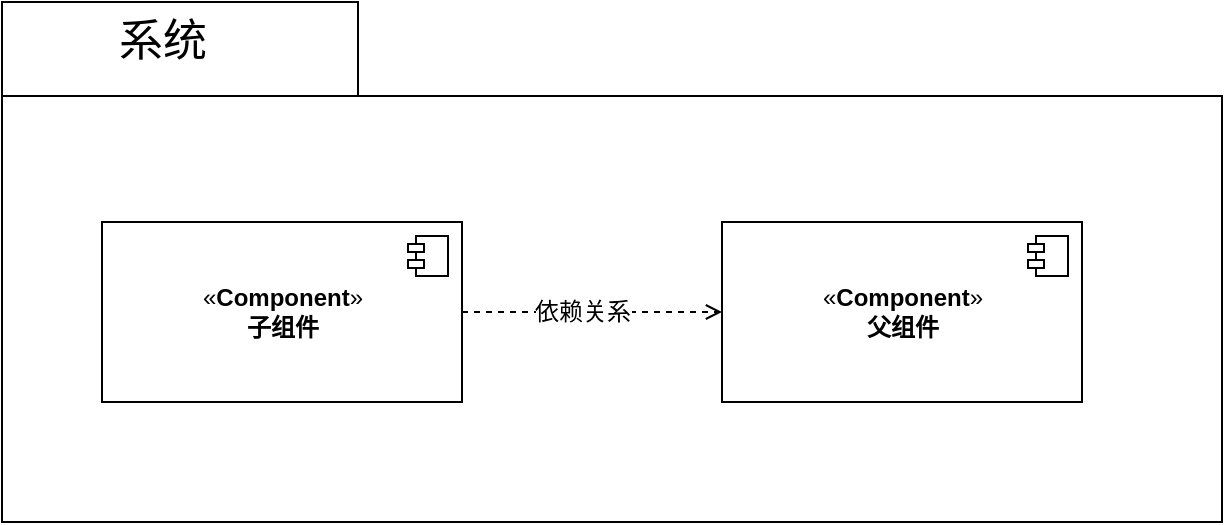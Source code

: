 <mxfile version="12.9.3" type="device"><diagram id="uY5je4SHgY1CSHvk4_CJ" name="第 1 页"><mxGraphModel dx="1010" dy="601" grid="1" gridSize="10" guides="1" tooltips="1" connect="1" arrows="1" fold="1" page="1" pageScale="1" pageWidth="1600" pageHeight="900" math="0" shadow="0"><root><mxCell id="0"/><mxCell id="1" parent="0"/><mxCell id="t8Qzy2K8aJAbHqs-308K-9" value="" style="shape=folder;fontStyle=1;spacingTop=10;tabWidth=178;tabHeight=47;tabPosition=left;html=1;" vertex="1" parent="1"><mxGeometry x="180" y="70" width="610" height="260" as="geometry"/></mxCell><mxCell id="t8Qzy2K8aJAbHqs-308K-8" style="edgeStyle=orthogonalEdgeStyle;rounded=0;orthogonalLoop=1;jettySize=auto;html=1;dashed=1;endArrow=open;endFill=0;" edge="1" parent="1" source="t8Qzy2K8aJAbHqs-308K-4" target="t8Qzy2K8aJAbHqs-308K-6"><mxGeometry relative="1" as="geometry"/></mxCell><mxCell id="t8Qzy2K8aJAbHqs-308K-12" value="依赖关系" style="text;html=1;align=center;verticalAlign=middle;resizable=0;points=[];labelBackgroundColor=#ffffff;" vertex="1" connectable="0" parent="t8Qzy2K8aJAbHqs-308K-8"><mxGeometry x="-0.203" y="1" relative="1" as="geometry"><mxPoint x="8" y="1" as="offset"/></mxGeometry></mxCell><mxCell id="t8Qzy2K8aJAbHqs-308K-4" value="«&lt;b&gt;Component&lt;/b&gt;»&lt;br&gt;&lt;b&gt;子组件&lt;/b&gt;" style="html=1;dropTarget=0;" vertex="1" parent="1"><mxGeometry x="230" y="180" width="180" height="90" as="geometry"/></mxCell><mxCell id="t8Qzy2K8aJAbHqs-308K-5" value="" style="shape=component;jettyWidth=8;jettyHeight=4;" vertex="1" parent="t8Qzy2K8aJAbHqs-308K-4"><mxGeometry x="1" width="20" height="20" relative="1" as="geometry"><mxPoint x="-27" y="7" as="offset"/></mxGeometry></mxCell><mxCell id="t8Qzy2K8aJAbHqs-308K-6" value="«&lt;b&gt;Component&lt;/b&gt;»&lt;br&gt;&lt;b&gt;父组件&lt;/b&gt;" style="html=1;dropTarget=0;" vertex="1" parent="1"><mxGeometry x="540" y="180" width="180" height="90" as="geometry"/></mxCell><mxCell id="t8Qzy2K8aJAbHqs-308K-7" value="" style="shape=component;jettyWidth=8;jettyHeight=4;" vertex="1" parent="t8Qzy2K8aJAbHqs-308K-6"><mxGeometry x="1" width="20" height="20" relative="1" as="geometry"><mxPoint x="-27" y="7" as="offset"/></mxGeometry></mxCell><mxCell id="t8Qzy2K8aJAbHqs-308K-11" value="&lt;font&gt;&lt;font style=&quot;font-size: 22px&quot;&gt;系统&lt;/font&gt;&lt;br&gt;&lt;/font&gt;" style="text;html=1;align=center;verticalAlign=middle;resizable=0;points=[];autosize=1;" vertex="1" parent="1"><mxGeometry x="230" y="80" width="60" height="20" as="geometry"/></mxCell></root></mxGraphModel></diagram></mxfile>